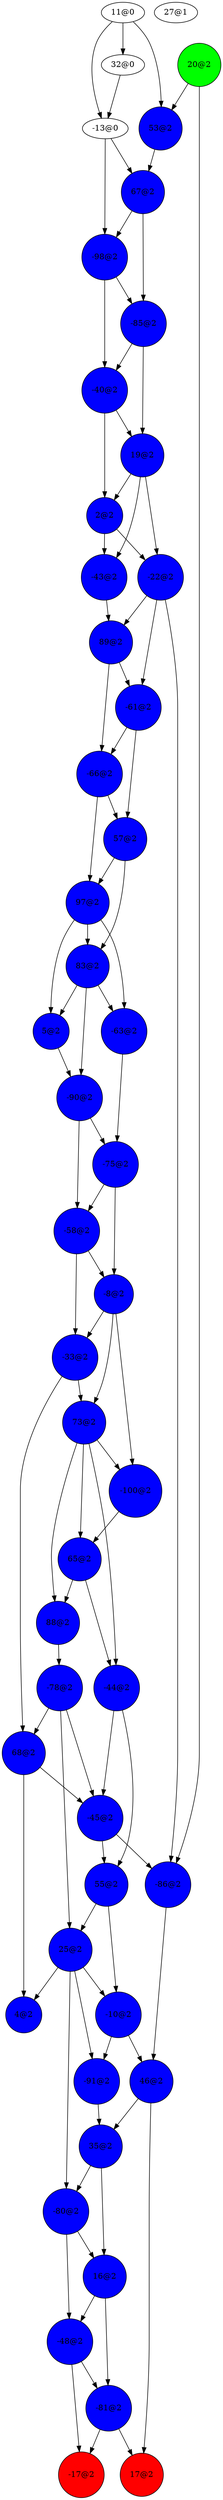 digraph {
"-17@2";
"-81@2"->"-17@2";
"-81@2"->"17@2";
"-48@2"->"-17@2";
"-48@2"->"-81@2";
"-80@2"->"-48@2";
"-80@2"->"16@2";
"35@2"->"16@2";
"35@2"->"-80@2";
"46@2"->"17@2";
"46@2"->"35@2";
"-10@2"->"46@2";
"-10@2"->"-91@2";
"4@2";
"25@2"->"-80@2";
"25@2"->"-91@2";
"25@2"->"-10@2";
"25@2"->"4@2";
"-86@2"->"46@2";
"55@2"->"-10@2";
"55@2"->"25@2";
"16@2"->"-81@2";
"16@2"->"-48@2";
"-45@2"->"-86@2";
"-45@2"->"55@2";
"-78@2"->"25@2";
"-78@2"->"-45@2";
"-78@2"->"68@2";
"17@2";
"-44@2"->"55@2";
"-44@2"->"-45@2";
"88@2"->"-78@2";
"65@2"->"-44@2";
"65@2"->"88@2";
"-100@2"->"65@2";
"-33@2"->"68@2";
"-33@2"->"73@2";
"-58@2"->"-33@2";
"-58@2"->"-8@2";
"68@2"->"4@2";
"68@2"->"-45@2";
"-90@2"->"-58@2";
"-90@2"->"-75@2";
"-63@2"->"-75@2";
"5@2"->"-90@2";
"-75@2"->"-8@2";
"-75@2"->"-58@2";
"83@2"->"-90@2";
"83@2"->"-63@2";
"83@2"->"5@2";
"57@2"->"83@2";
"57@2"->"97@2";
"-66@2"->"97@2";
"-66@2"->"57@2";
"97@2"->"-63@2";
"97@2"->"5@2";
"97@2"->"83@2";
"-61@2"->"57@2";
"-61@2"->"-66@2";
"89@2"->"-66@2";
"89@2"->"-61@2";
"-43@2"->"89@2";
"-22@2"->"-86@2";
"-22@2"->"-61@2";
"-22@2"->"89@2";
"2@2"->"-43@2";
"2@2"->"-22@2";
"19@2"->"-43@2";
"19@2"->"-22@2";
"19@2"->"2@2";
"-40@2"->"2@2";
"-40@2"->"19@2";
"73@2"->"-44@2";
"73@2"->"88@2";
"73@2"->"65@2";
"73@2"->"-100@2";
"-85@2"->"19@2";
"-85@2"->"-40@2";
"-98@2"->"-40@2";
"-98@2"->"-85@2";
"-91@2"->"35@2";
"67@2"->"-85@2";
"67@2"->"-98@2";
"-8@2"->"-100@2";
"-8@2"->"73@2";
"-8@2"->"-33@2";
"53@2"->"67@2";
"11@0"->"53@2";
"11@0"->"-13@0";
"11@0"->"32@0";
"32@0"->"-13@0";
"-13@0"->"-98@2";
"-13@0"->"67@2";
"27@1";
"20@2"->"-86@2";
"20@2"->"53@2";
"-17@2"[shape=circle, style=filled, fillcolor=red];
"-81@2"[shape=circle, style=filled, fillcolor=blue];
"-48@2"[shape=circle, style=filled, fillcolor=blue];
"-80@2"[shape=circle, style=filled, fillcolor=blue];
"35@2"[shape=circle, style=filled, fillcolor=blue];
"46@2"[shape=circle, style=filled, fillcolor=blue];
"-10@2"[shape=circle, style=filled, fillcolor=blue];
"4@2"[shape=circle, style=filled, fillcolor=blue];
"25@2"[shape=circle, style=filled, fillcolor=blue];
"-86@2"[shape=circle, style=filled, fillcolor=blue];
"55@2"[shape=circle, style=filled, fillcolor=blue];
"16@2"[shape=circle, style=filled, fillcolor=blue];
"-45@2"[shape=circle, style=filled, fillcolor=blue];
"-78@2"[shape=circle, style=filled, fillcolor=blue];
"17@2"[shape=circle, style=filled, fillcolor=red];
"-44@2"[shape=circle, style=filled, fillcolor=blue];
"88@2"[shape=circle, style=filled, fillcolor=blue];
"65@2"[shape=circle, style=filled, fillcolor=blue];
"-100@2"[shape=circle, style=filled, fillcolor=blue];
"-33@2"[shape=circle, style=filled, fillcolor=blue];
"-58@2"[shape=circle, style=filled, fillcolor=blue];
"68@2"[shape=circle, style=filled, fillcolor=blue];
"-90@2"[shape=circle, style=filled, fillcolor=blue];
"-63@2"[shape=circle, style=filled, fillcolor=blue];
"5@2"[shape=circle, style=filled, fillcolor=blue];
"-75@2"[shape=circle, style=filled, fillcolor=blue];
"83@2"[shape=circle, style=filled, fillcolor=blue];
"57@2"[shape=circle, style=filled, fillcolor=blue];
"-66@2"[shape=circle, style=filled, fillcolor=blue];
"97@2"[shape=circle, style=filled, fillcolor=blue];
"-61@2"[shape=circle, style=filled, fillcolor=blue];
"89@2"[shape=circle, style=filled, fillcolor=blue];
"-43@2"[shape=circle, style=filled, fillcolor=blue];
"-22@2"[shape=circle, style=filled, fillcolor=blue];
"2@2"[shape=circle, style=filled, fillcolor=blue];
"19@2"[shape=circle, style=filled, fillcolor=blue];
"-40@2"[shape=circle, style=filled, fillcolor=blue];
"73@2"[shape=circle, style=filled, fillcolor=blue];
"-85@2"[shape=circle, style=filled, fillcolor=blue];
"-98@2"[shape=circle, style=filled, fillcolor=blue];
"-91@2"[shape=circle, style=filled, fillcolor=blue];
"67@2"[shape=circle, style=filled, fillcolor=blue];
"-8@2"[shape=circle, style=filled, fillcolor=blue];
"53@2"[shape=circle, style=filled, fillcolor=blue];
"20@2"[shape=circle, style=filled, fillcolor=green];
}